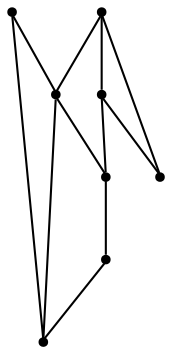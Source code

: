 graph {
  node [shape=point,comment="{\"directed\":false,\"doi\":\"10.1007/978-3-030-68766-3_23\",\"figure\":\"1 (2)\"}"]

  v0 [pos="512.2107534048455,1729.928472519558"]
  v1 [pos="318.0631687853661,1522.2812589362857"]
  v2 [pos="402.6391345097156,1664.0146711524972"]
  v3 [pos="329.565009984354,1616.236700127753"]
  v4 [pos="463.24461953341034,1626.4341225194528"]
  v5 [pos="353.5146336840038,1575.0598890184979"]
  v6 [pos="290.25871982224277,1718.8226371259639"]
  v7 [pos="269.34706457231914,1618.6245431241932"]

  v0 -- v1 [id="-1",pos="512.2107534048455,1729.928472519558 541.452960337775,1691.9812775636153 549.1249665214448,1473.3865618063146 318.0631687853661,1522.2812589362857"]
  v6 -- v1 [id="-2",pos="290.25871982224277,1718.8226371259639 318.0631687853661,1522.2812589362857 318.0631687853661,1522.2812589362857 318.0631687853661,1522.2812589362857"]
  v3 -- v5 [id="-3",pos="329.565009984354,1616.236700127753 353.5146336840038,1575.0598890184979 353.5146336840038,1575.0598890184979 353.5146336840038,1575.0598890184979"]
  v0 -- v5 [id="-5",pos="512.2107534048455,1729.928472519558 480.7562496629947,1658.4942151968855 484.1551907237274,1586.711352462053 474.4214205867832,1578.368608193955 461.55684780232036,1567.342002997782 425.76365874697404,1667.0525069884561 405.14788040459877,1686.8679412109382 384.53626710358265,1706.6791786492872 379.1020645155375,1646.5995431035776 364.8789569811678,1602.8139855421507 361.5328800531403,1592.5110706553473 357.69985657905653,1583.1107256240982 353.5146336840038,1575.0598890184979"]
  v2 -- v0 [id="-6",pos="402.6391345097156,1664.0146711524972 402.6391265611634,1597.3380724754315 510.77301133214365,1430.2385339072841 512.2107534048455,1729.928472519558"]
  v3 -- v4 [id="-7",pos="329.565009984354,1616.236700127753 346.8219129785384,1760.0495552942625 450.3717405118857,1752.3816491573132 463.24461953341034,1626.4341225194528"]
  v5 -- v7 [id="-8",pos="353.5146336840038,1575.0598890184979 339.8427894163506,1548.7564868075365 322.2895910721673,1536.381039970664 304.87772089664736,1552.0814784877252 292.7694546270194,1562.999625340558 280.7283505450677,1587.4960461173173 269.34706457231914,1618.6245431241932"]
  v2 -- v3 [id="-9",pos="402.6391345097156,1664.0146711524972 329.565009984354,1616.236700127753 329.565009984354,1616.236700127753 329.565009984354,1616.236700127753"]
  v6 -- v0 [id="-10",pos="290.25871982224277,1718.8226371259639 325.4101666176296,1761.0079481799235 399.39281066085,1764.7126911672103 512.2107534048455,1729.928472519558"]
  v7 -- v1 [id="-11",pos="269.34706457231914,1618.6245431241932 244.93485897957362,1601.6929354775139 261.17495932911197,1569.5797791676457 318.0631687853661,1522.2812589362857"]
  v2 -- v4 [id="-12",pos="402.6391345097156,1664.0146711524972 463.24461953341034,1626.4341225194528 463.24461953341034,1626.4341225194528 463.24461953341034,1626.4341225194528"]
}